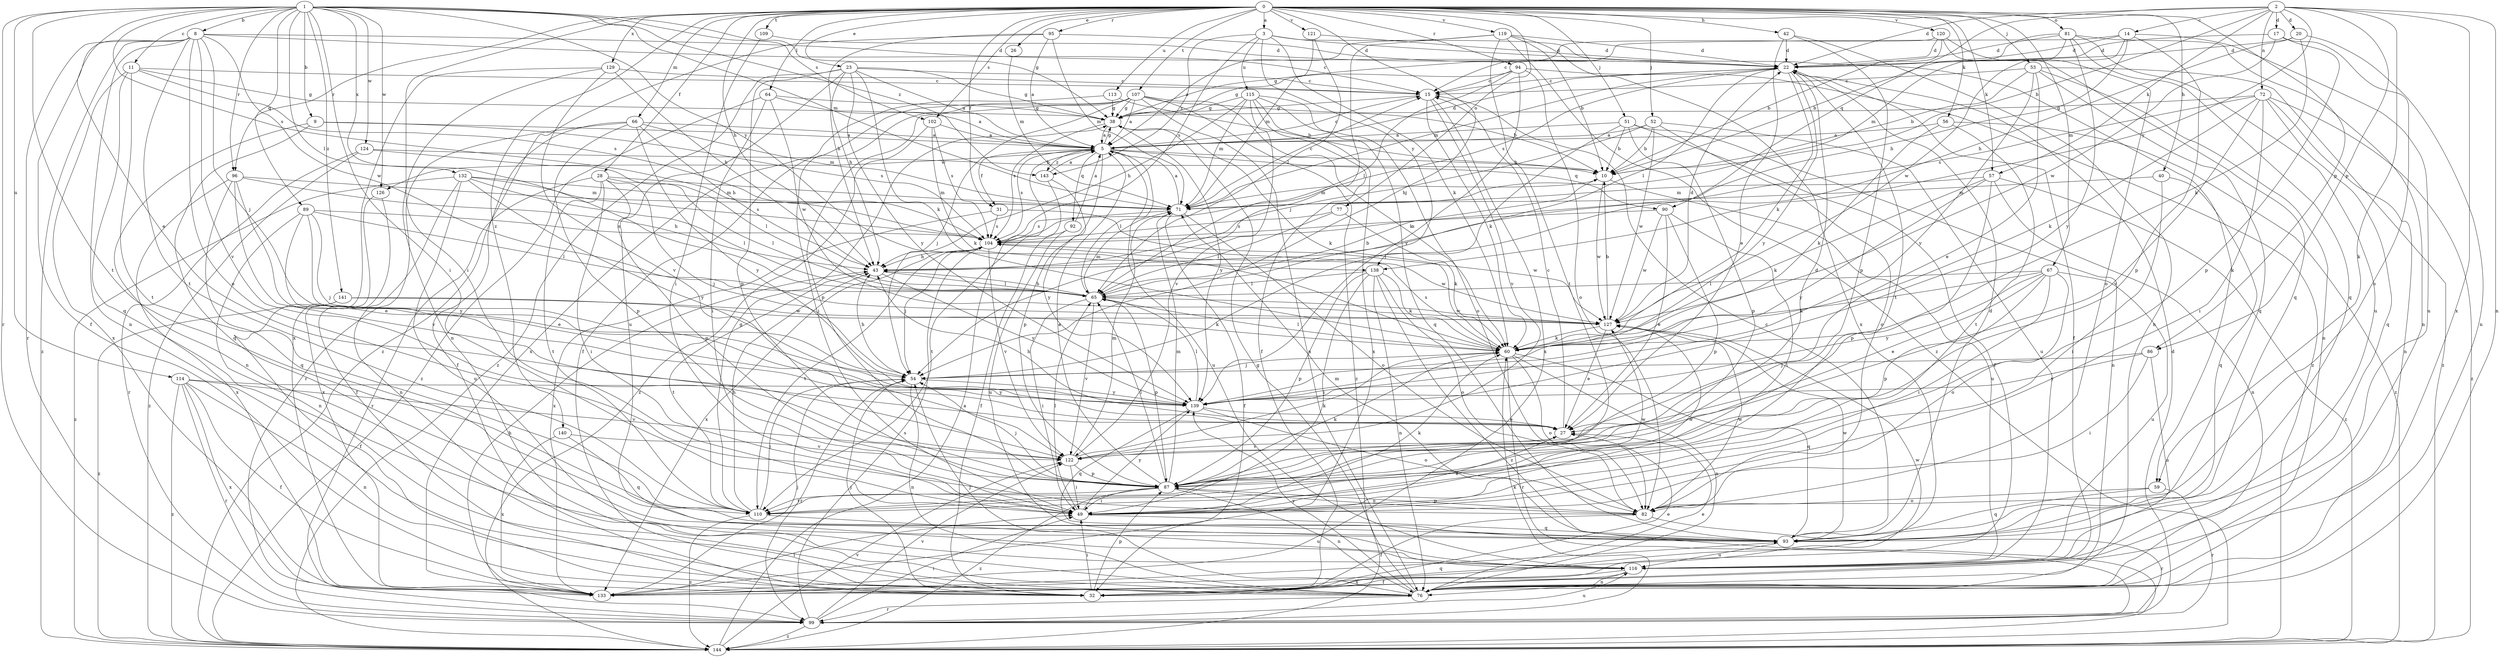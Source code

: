 strict digraph  {
0;
1;
2;
3;
5;
8;
9;
10;
11;
14;
15;
17;
20;
22;
23;
26;
27;
28;
31;
32;
38;
40;
42;
43;
49;
51;
52;
53;
54;
56;
57;
59;
60;
64;
65;
66;
67;
71;
72;
76;
77;
81;
82;
86;
87;
89;
90;
92;
93;
94;
95;
96;
99;
102;
104;
107;
109;
110;
113;
114;
115;
116;
119;
120;
121;
122;
124;
126;
127;
129;
132;
133;
138;
139;
140;
141;
143;
144;
0 -> 3  [label=a];
0 -> 23  [label=e];
0 -> 26  [label=e];
0 -> 28  [label=f];
0 -> 31  [label=f];
0 -> 40  [label=h];
0 -> 42  [label=h];
0 -> 43  [label=h];
0 -> 49  [label=i];
0 -> 51  [label=j];
0 -> 52  [label=j];
0 -> 53  [label=j];
0 -> 54  [label=j];
0 -> 56  [label=k];
0 -> 57  [label=k];
0 -> 64  [label=l];
0 -> 66  [label=m];
0 -> 67  [label=m];
0 -> 77  [label=o];
0 -> 81  [label=o];
0 -> 86  [label=p];
0 -> 94  [label=r];
0 -> 95  [label=r];
0 -> 96  [label=r];
0 -> 102  [label=s];
0 -> 107  [label=t];
0 -> 109  [label=t];
0 -> 113  [label=u];
0 -> 119  [label=v];
0 -> 120  [label=v];
0 -> 121  [label=v];
0 -> 129  [label=x];
0 -> 140  [label=z];
1 -> 8  [label=b];
1 -> 9  [label=b];
1 -> 11  [label=c];
1 -> 27  [label=e];
1 -> 38  [label=g];
1 -> 49  [label=i];
1 -> 65  [label=l];
1 -> 71  [label=m];
1 -> 89  [label=q];
1 -> 96  [label=r];
1 -> 99  [label=r];
1 -> 102  [label=s];
1 -> 104  [label=s];
1 -> 110  [label=t];
1 -> 114  [label=u];
1 -> 124  [label=w];
1 -> 126  [label=w];
1 -> 132  [label=x];
1 -> 138  [label=y];
1 -> 141  [label=z];
1 -> 143  [label=z];
2 -> 10  [label=b];
2 -> 14  [label=c];
2 -> 17  [label=d];
2 -> 20  [label=d];
2 -> 22  [label=d];
2 -> 57  [label=k];
2 -> 59  [label=k];
2 -> 72  [label=n];
2 -> 76  [label=n];
2 -> 86  [label=p];
2 -> 90  [label=q];
2 -> 133  [label=x];
2 -> 138  [label=y];
3 -> 22  [label=d];
3 -> 59  [label=k];
3 -> 60  [label=k];
3 -> 104  [label=s];
3 -> 115  [label=u];
3 -> 138  [label=y];
3 -> 143  [label=z];
5 -> 10  [label=b];
5 -> 15  [label=c];
5 -> 22  [label=d];
5 -> 31  [label=f];
5 -> 38  [label=g];
5 -> 65  [label=l];
5 -> 87  [label=p];
5 -> 90  [label=q];
5 -> 92  [label=q];
5 -> 104  [label=s];
5 -> 116  [label=u];
5 -> 126  [label=w];
5 -> 143  [label=z];
8 -> 15  [label=c];
8 -> 22  [label=d];
8 -> 32  [label=f];
8 -> 54  [label=j];
8 -> 76  [label=n];
8 -> 82  [label=o];
8 -> 99  [label=r];
8 -> 110  [label=t];
8 -> 122  [label=v];
8 -> 127  [label=w];
8 -> 144  [label=z];
9 -> 5  [label=a];
9 -> 76  [label=n];
9 -> 93  [label=q];
9 -> 104  [label=s];
10 -> 71  [label=m];
10 -> 116  [label=u];
10 -> 127  [label=w];
11 -> 15  [label=c];
11 -> 38  [label=g];
11 -> 93  [label=q];
11 -> 104  [label=s];
11 -> 110  [label=t];
11 -> 133  [label=x];
14 -> 15  [label=c];
14 -> 22  [label=d];
14 -> 43  [label=h];
14 -> 71  [label=m];
14 -> 87  [label=p];
14 -> 116  [label=u];
15 -> 38  [label=g];
15 -> 60  [label=k];
15 -> 122  [label=v];
15 -> 133  [label=x];
17 -> 22  [label=d];
17 -> 82  [label=o];
17 -> 87  [label=p];
17 -> 127  [label=w];
20 -> 22  [label=d];
20 -> 43  [label=h];
20 -> 60  [label=k];
20 -> 76  [label=n];
22 -> 15  [label=c];
22 -> 32  [label=f];
22 -> 60  [label=k];
22 -> 65  [label=l];
22 -> 71  [label=m];
22 -> 104  [label=s];
22 -> 110  [label=t];
22 -> 139  [label=y];
23 -> 5  [label=a];
23 -> 15  [label=c];
23 -> 38  [label=g];
23 -> 43  [label=h];
23 -> 60  [label=k];
23 -> 87  [label=p];
23 -> 116  [label=u];
23 -> 139  [label=y];
23 -> 144  [label=z];
26 -> 71  [label=m];
27 -> 15  [label=c];
27 -> 43  [label=h];
27 -> 122  [label=v];
28 -> 49  [label=i];
28 -> 54  [label=j];
28 -> 65  [label=l];
28 -> 71  [label=m];
28 -> 87  [label=p];
28 -> 99  [label=r];
28 -> 110  [label=t];
31 -> 104  [label=s];
31 -> 127  [label=w];
31 -> 133  [label=x];
32 -> 27  [label=e];
32 -> 49  [label=i];
32 -> 54  [label=j];
32 -> 87  [label=p];
32 -> 127  [label=w];
38 -> 5  [label=a];
38 -> 60  [label=k];
38 -> 104  [label=s];
38 -> 139  [label=y];
40 -> 49  [label=i];
40 -> 71  [label=m];
40 -> 93  [label=q];
42 -> 22  [label=d];
42 -> 27  [label=e];
42 -> 76  [label=n];
42 -> 87  [label=p];
43 -> 65  [label=l];
43 -> 110  [label=t];
43 -> 139  [label=y];
49 -> 27  [label=e];
49 -> 60  [label=k];
49 -> 65  [label=l];
49 -> 93  [label=q];
49 -> 127  [label=w];
49 -> 139  [label=y];
51 -> 5  [label=a];
51 -> 10  [label=b];
51 -> 32  [label=f];
51 -> 54  [label=j];
51 -> 76  [label=n];
51 -> 87  [label=p];
52 -> 5  [label=a];
52 -> 10  [label=b];
52 -> 43  [label=h];
52 -> 82  [label=o];
52 -> 116  [label=u];
52 -> 127  [label=w];
53 -> 10  [label=b];
53 -> 15  [label=c];
53 -> 27  [label=e];
53 -> 76  [label=n];
53 -> 93  [label=q];
53 -> 139  [label=y];
53 -> 144  [label=z];
54 -> 43  [label=h];
54 -> 76  [label=n];
54 -> 99  [label=r];
54 -> 139  [label=y];
56 -> 5  [label=a];
56 -> 60  [label=k];
56 -> 110  [label=t];
56 -> 144  [label=z];
57 -> 60  [label=k];
57 -> 71  [label=m];
57 -> 76  [label=n];
57 -> 87  [label=p];
57 -> 139  [label=y];
57 -> 144  [label=z];
59 -> 82  [label=o];
59 -> 93  [label=q];
59 -> 99  [label=r];
60 -> 54  [label=j];
60 -> 65  [label=l];
60 -> 76  [label=n];
60 -> 82  [label=o];
60 -> 93  [label=q];
60 -> 99  [label=r];
60 -> 104  [label=s];
64 -> 5  [label=a];
64 -> 38  [label=g];
64 -> 49  [label=i];
64 -> 127  [label=w];
64 -> 144  [label=z];
65 -> 10  [label=b];
65 -> 43  [label=h];
65 -> 49  [label=i];
65 -> 71  [label=m];
65 -> 87  [label=p];
65 -> 122  [label=v];
65 -> 127  [label=w];
66 -> 5  [label=a];
66 -> 32  [label=f];
66 -> 43  [label=h];
66 -> 71  [label=m];
66 -> 87  [label=p];
66 -> 99  [label=r];
66 -> 139  [label=y];
67 -> 27  [label=e];
67 -> 49  [label=i];
67 -> 60  [label=k];
67 -> 65  [label=l];
67 -> 82  [label=o];
67 -> 87  [label=p];
67 -> 116  [label=u];
67 -> 139  [label=y];
71 -> 5  [label=a];
71 -> 15  [label=c];
71 -> 32  [label=f];
71 -> 82  [label=o];
71 -> 104  [label=s];
72 -> 38  [label=g];
72 -> 49  [label=i];
72 -> 60  [label=k];
72 -> 76  [label=n];
72 -> 93  [label=q];
72 -> 104  [label=s];
72 -> 122  [label=v];
72 -> 144  [label=z];
76 -> 27  [label=e];
76 -> 38  [label=g];
76 -> 54  [label=j];
76 -> 99  [label=r];
76 -> 139  [label=y];
77 -> 60  [label=k];
77 -> 65  [label=l];
77 -> 104  [label=s];
81 -> 10  [label=b];
81 -> 22  [label=d];
81 -> 76  [label=n];
81 -> 93  [label=q];
81 -> 116  [label=u];
81 -> 127  [label=w];
81 -> 139  [label=y];
82 -> 32  [label=f];
82 -> 87  [label=p];
82 -> 99  [label=r];
82 -> 127  [label=w];
86 -> 49  [label=i];
86 -> 54  [label=j];
86 -> 116  [label=u];
86 -> 139  [label=y];
87 -> 5  [label=a];
87 -> 49  [label=i];
87 -> 54  [label=j];
87 -> 60  [label=k];
87 -> 65  [label=l];
87 -> 71  [label=m];
87 -> 76  [label=n];
87 -> 82  [label=o];
87 -> 110  [label=t];
87 -> 144  [label=z];
89 -> 27  [label=e];
89 -> 54  [label=j];
89 -> 65  [label=l];
89 -> 76  [label=n];
89 -> 104  [label=s];
89 -> 139  [label=y];
90 -> 27  [label=e];
90 -> 49  [label=i];
90 -> 87  [label=p];
90 -> 104  [label=s];
90 -> 127  [label=w];
92 -> 5  [label=a];
92 -> 32  [label=f];
92 -> 116  [label=u];
93 -> 15  [label=c];
93 -> 22  [label=d];
93 -> 71  [label=m];
93 -> 116  [label=u];
93 -> 127  [label=w];
94 -> 15  [label=c];
94 -> 38  [label=g];
94 -> 65  [label=l];
94 -> 82  [label=o];
94 -> 139  [label=y];
94 -> 144  [label=z];
95 -> 5  [label=a];
95 -> 22  [label=d];
95 -> 43  [label=h];
95 -> 71  [label=m];
95 -> 144  [label=z];
96 -> 27  [label=e];
96 -> 43  [label=h];
96 -> 71  [label=m];
96 -> 93  [label=q];
96 -> 122  [label=v];
96 -> 133  [label=x];
99 -> 22  [label=d];
99 -> 49  [label=i];
99 -> 60  [label=k];
99 -> 104  [label=s];
99 -> 116  [label=u];
99 -> 122  [label=v];
99 -> 144  [label=z];
102 -> 5  [label=a];
102 -> 60  [label=k];
102 -> 104  [label=s];
102 -> 144  [label=z];
104 -> 43  [label=h];
104 -> 54  [label=j];
104 -> 110  [label=t];
104 -> 122  [label=v];
104 -> 127  [label=w];
104 -> 133  [label=x];
107 -> 5  [label=a];
107 -> 10  [label=b];
107 -> 32  [label=f];
107 -> 38  [label=g];
107 -> 49  [label=i];
107 -> 54  [label=j];
107 -> 60  [label=k];
107 -> 76  [label=n];
107 -> 87  [label=p];
107 -> 144  [label=z];
109 -> 22  [label=d];
109 -> 49  [label=i];
110 -> 38  [label=g];
110 -> 43  [label=h];
110 -> 54  [label=j];
110 -> 116  [label=u];
110 -> 127  [label=w];
110 -> 144  [label=z];
113 -> 10  [label=b];
113 -> 38  [label=g];
113 -> 133  [label=x];
114 -> 32  [label=f];
114 -> 76  [label=n];
114 -> 99  [label=r];
114 -> 122  [label=v];
114 -> 133  [label=x];
114 -> 139  [label=y];
114 -> 144  [label=z];
115 -> 32  [label=f];
115 -> 38  [label=g];
115 -> 43  [label=h];
115 -> 71  [label=m];
115 -> 82  [label=o];
115 -> 93  [label=q];
115 -> 122  [label=v];
115 -> 133  [label=x];
116 -> 32  [label=f];
116 -> 76  [label=n];
116 -> 133  [label=x];
119 -> 5  [label=a];
119 -> 10  [label=b];
119 -> 22  [label=d];
119 -> 54  [label=j];
119 -> 110  [label=t];
119 -> 133  [label=x];
119 -> 144  [label=z];
120 -> 10  [label=b];
120 -> 22  [label=d];
120 -> 38  [label=g];
120 -> 82  [label=o];
120 -> 93  [label=q];
121 -> 22  [label=d];
121 -> 65  [label=l];
121 -> 71  [label=m];
122 -> 22  [label=d];
122 -> 49  [label=i];
122 -> 60  [label=k];
122 -> 71  [label=m];
122 -> 87  [label=p];
124 -> 10  [label=b];
124 -> 65  [label=l];
124 -> 99  [label=r];
124 -> 144  [label=z];
126 -> 32  [label=f];
126 -> 133  [label=x];
127 -> 10  [label=b];
127 -> 22  [label=d];
127 -> 27  [label=e];
127 -> 60  [label=k];
129 -> 15  [label=c];
129 -> 43  [label=h];
129 -> 76  [label=n];
129 -> 122  [label=v];
129 -> 133  [label=x];
132 -> 65  [label=l];
132 -> 71  [label=m];
132 -> 76  [label=n];
132 -> 104  [label=s];
132 -> 116  [label=u];
132 -> 139  [label=y];
132 -> 144  [label=z];
133 -> 43  [label=h];
133 -> 49  [label=i];
133 -> 54  [label=j];
133 -> 93  [label=q];
138 -> 49  [label=i];
138 -> 60  [label=k];
138 -> 65  [label=l];
138 -> 76  [label=n];
138 -> 82  [label=o];
138 -> 87  [label=p];
138 -> 144  [label=z];
139 -> 27  [label=e];
139 -> 65  [label=l];
139 -> 82  [label=o];
139 -> 93  [label=q];
140 -> 93  [label=q];
140 -> 122  [label=v];
140 -> 133  [label=x];
141 -> 32  [label=f];
141 -> 60  [label=k];
141 -> 127  [label=w];
141 -> 144  [label=z];
143 -> 5  [label=a];
143 -> 110  [label=t];
143 -> 139  [label=y];
144 -> 5  [label=a];
144 -> 122  [label=v];
}
